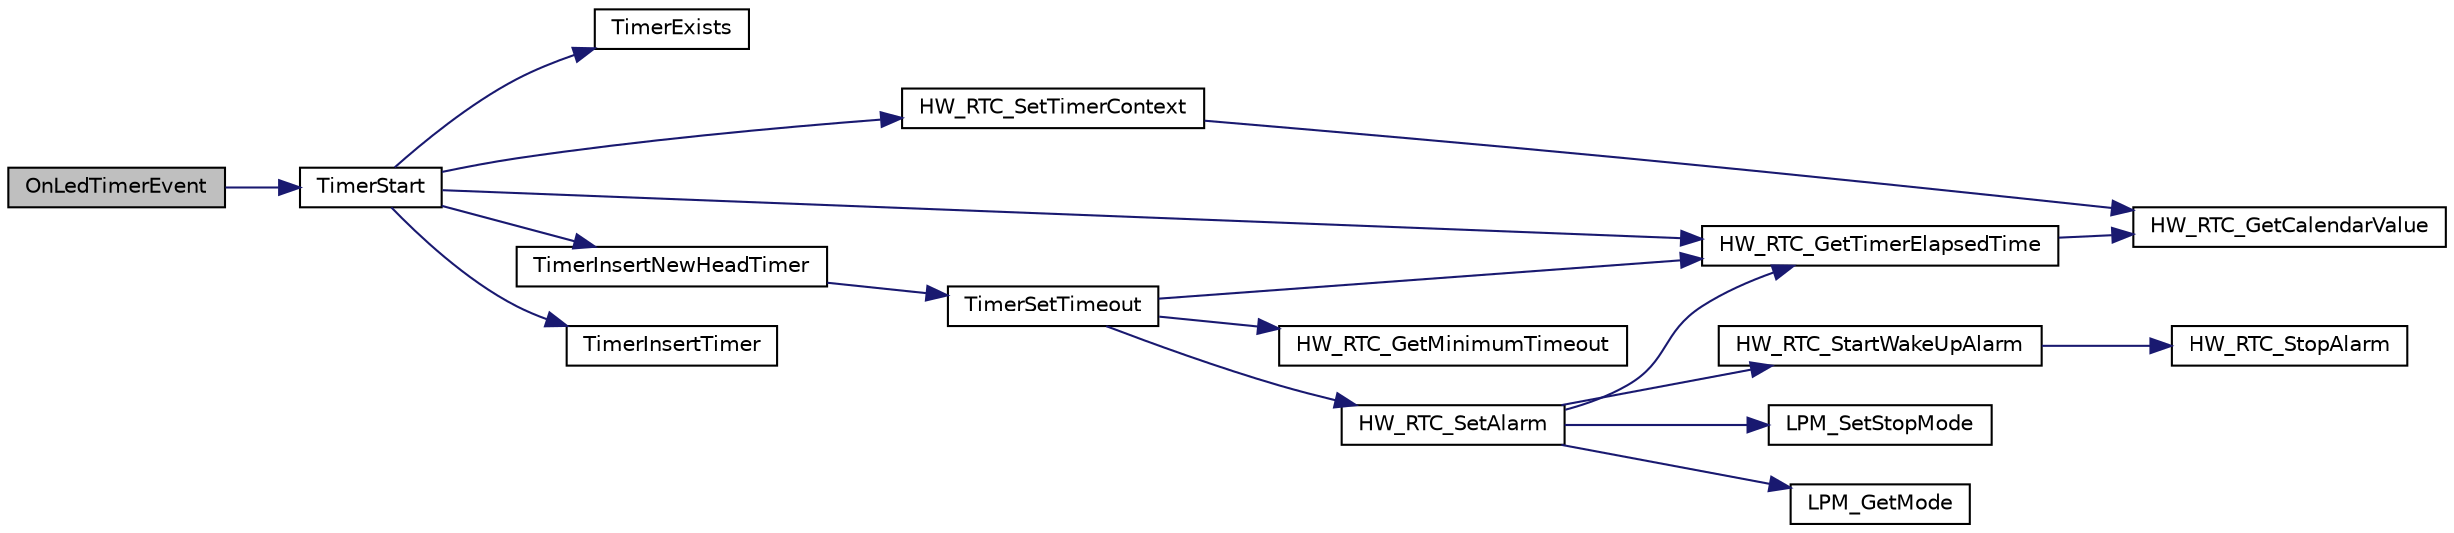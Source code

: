 digraph "OnLedTimerEvent"
{
  edge [fontname="Helvetica",fontsize="10",labelfontname="Helvetica",labelfontsize="10"];
  node [fontname="Helvetica",fontsize="10",shape=record];
  rankdir="LR";
  Node336 [label="OnLedTimerEvent",height=0.2,width=0.4,color="black", fillcolor="grey75", style="filled", fontcolor="black"];
  Node336 -> Node337 [color="midnightblue",fontsize="10",style="solid",fontname="Helvetica"];
  Node337 [label="TimerStart",height=0.2,width=0.4,color="black", fillcolor="white", style="filled",URL="$time_server_8c.html#acd2c1f05aa1976f3bbedd389c8710a78",tooltip="Starts and adds the timer object to the list of timer events "];
  Node337 -> Node338 [color="midnightblue",fontsize="10",style="solid",fontname="Helvetica"];
  Node338 [label="TimerExists",height=0.2,width=0.4,color="black", fillcolor="white", style="filled",URL="$time_server_8c.html#a496e7edd41e6441d879e27d0043444f5",tooltip="Check if the Object to be added is not already in the list "];
  Node337 -> Node339 [color="midnightblue",fontsize="10",style="solid",fontname="Helvetica"];
  Node339 [label="HW_RTC_SetTimerContext",height=0.2,width=0.4,color="black", fillcolor="white", style="filled",URL="$group___lory_s_d_k___r_t_c___functions.html#gad0a54228cfe8473d90b901ebd76de1d5",tooltip="Set the RTC timer Reference "];
  Node339 -> Node340 [color="midnightblue",fontsize="10",style="solid",fontname="Helvetica"];
  Node340 [label="HW_RTC_GetCalendarValue",height=0.2,width=0.4,color="black", fillcolor="white", style="filled",URL="$group___lory_s_d_k___r_t_c___functions.html#gaf81b8dc866a5c7b125355b55e3953387",tooltip="get current time from calendar in ticks "];
  Node337 -> Node341 [color="midnightblue",fontsize="10",style="solid",fontname="Helvetica"];
  Node341 [label="TimerInsertNewHeadTimer",height=0.2,width=0.4,color="black", fillcolor="white", style="filled",URL="$time_server_8c.html#abeff03f3b0a3356be8c833bb93d24458",tooltip="Adds or replace the head timer of the list. "];
  Node341 -> Node342 [color="midnightblue",fontsize="10",style="solid",fontname="Helvetica"];
  Node342 [label="TimerSetTimeout",height=0.2,width=0.4,color="black", fillcolor="white", style="filled",URL="$time_server_8c.html#af90925c5246bd6bbc2863d08d4cca3a9",tooltip="Sets a timeout with the duration \"timestamp\" "];
  Node342 -> Node343 [color="midnightblue",fontsize="10",style="solid",fontname="Helvetica"];
  Node343 [label="HW_RTC_GetMinimumTimeout",height=0.2,width=0.4,color="black", fillcolor="white", style="filled",URL="$group___lory_s_d_k___r_t_c___functions.html#ga254f9e5c17daff978fef15be01021c51",tooltip="Return the minimum timeout the RTC is able to handle "];
  Node342 -> Node344 [color="midnightblue",fontsize="10",style="solid",fontname="Helvetica"];
  Node344 [label="HW_RTC_GetTimerElapsedTime",height=0.2,width=0.4,color="black", fillcolor="white", style="filled",URL="$group___lory_s_d_k___r_t_c___functions.html#ga7961116aa831950b62a413ecbbcfb02a",tooltip="Get the RTC timer elapsed time since the last Reference was set "];
  Node344 -> Node340 [color="midnightblue",fontsize="10",style="solid",fontname="Helvetica"];
  Node342 -> Node345 [color="midnightblue",fontsize="10",style="solid",fontname="Helvetica"];
  Node345 [label="HW_RTC_SetAlarm",height=0.2,width=0.4,color="black", fillcolor="white", style="filled",URL="$group___lory_s_d_k___r_t_c___functions.html#ga09cec56d54c13de658fafdd003390771",tooltip="Set the alarm "];
  Node345 -> Node344 [color="midnightblue",fontsize="10",style="solid",fontname="Helvetica"];
  Node345 -> Node346 [color="midnightblue",fontsize="10",style="solid",fontname="Helvetica"];
  Node346 [label="LPM_SetStopMode",height=0.2,width=0.4,color="black", fillcolor="white", style="filled",URL="$low__power__manager_8c.html#ac8a0ff787d7d417b9e1f0697a1d5fd6d",tooltip="This API notifies the low power manager if the specified user allows the Off mode or not..."];
  Node345 -> Node347 [color="midnightblue",fontsize="10",style="solid",fontname="Helvetica"];
  Node347 [label="LPM_GetMode",height=0.2,width=0.4,color="black", fillcolor="white", style="filled",URL="$low__power__manager_8c.html#ae9107e412181f10977b724c346cebd45",tooltip="This API returns the Low Power Mode selected that will be applied when the system will enter low powe..."];
  Node345 -> Node348 [color="midnightblue",fontsize="10",style="solid",fontname="Helvetica"];
  Node348 [label="HW_RTC_StartWakeUpAlarm",height=0.2,width=0.4,color="black", fillcolor="white", style="filled",URL="$group___lory_s_d_k___r_t_c___functions.html#ga60703fcfc4abd73a2efc980e8bb6ad27",tooltip="start wake up alarm "];
  Node348 -> Node349 [color="midnightblue",fontsize="10",style="solid",fontname="Helvetica"];
  Node349 [label="HW_RTC_StopAlarm",height=0.2,width=0.4,color="black", fillcolor="white", style="filled",URL="$group___lory_s_d_k___r_t_c___functions.html#ga227be06e4dc1332d46ff12519db183b5",tooltip="Stop the Alarm "];
  Node337 -> Node344 [color="midnightblue",fontsize="10",style="solid",fontname="Helvetica"];
  Node337 -> Node350 [color="midnightblue",fontsize="10",style="solid",fontname="Helvetica"];
  Node350 [label="TimerInsertTimer",height=0.2,width=0.4,color="black", fillcolor="white", style="filled",URL="$time_server_8c.html#a0901cb54acad3ea19d052c0d00d547e3",tooltip="Adds a timer to the list. "];
}
